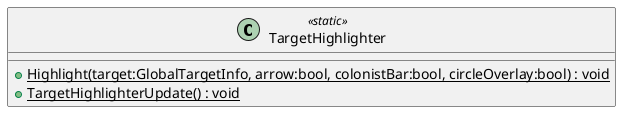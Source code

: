 @startuml
class TargetHighlighter <<static>> {
    + {static} Highlight(target:GlobalTargetInfo, arrow:bool, colonistBar:bool, circleOverlay:bool) : void
    + {static} TargetHighlighterUpdate() : void
}
@enduml

